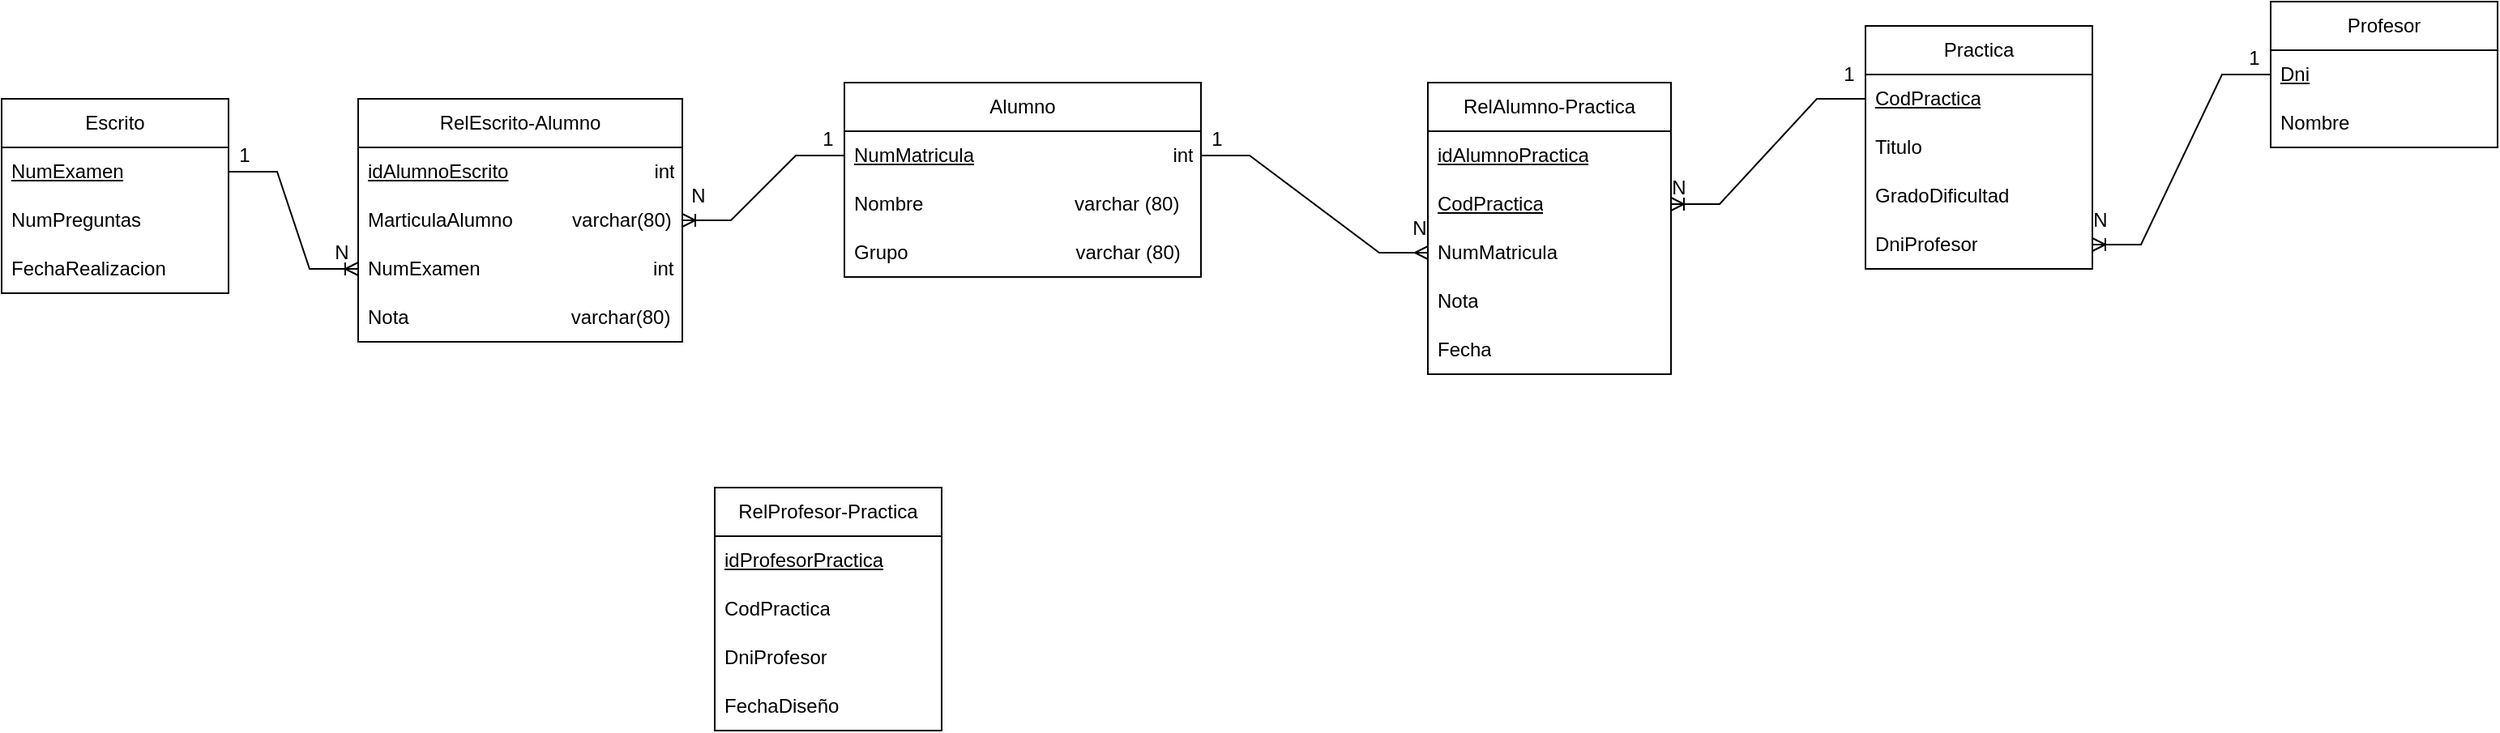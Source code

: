 <mxfile version="27.0.5">
  <diagram name="Página-1" id="xPp2_M8llciqqn24pOAx">
    <mxGraphModel dx="1585" dy="1536" grid="1" gridSize="10" guides="1" tooltips="1" connect="1" arrows="1" fold="1" page="1" pageScale="1" pageWidth="827" pageHeight="1169" math="0" shadow="0">
      <root>
        <mxCell id="0" />
        <mxCell id="1" parent="0" />
        <mxCell id="a4hIZ4BiiUJpr-HaFe81-6" value="Practica" style="swimlane;fontStyle=0;childLayout=stackLayout;horizontal=1;startSize=30;horizontalStack=0;resizeParent=1;resizeParentMax=0;resizeLast=0;collapsible=1;marginBottom=0;whiteSpace=wrap;html=1;" parent="1" vertex="1">
          <mxGeometry x="960" y="-265" width="140" height="150" as="geometry" />
        </mxCell>
        <mxCell id="a4hIZ4BiiUJpr-HaFe81-7" value="&lt;u&gt;CodPractica&lt;/u&gt;" style="text;strokeColor=none;fillColor=none;align=left;verticalAlign=middle;spacingLeft=4;spacingRight=4;overflow=hidden;points=[[0,0.5],[1,0.5]];portConstraint=eastwest;rotatable=0;whiteSpace=wrap;html=1;" parent="a4hIZ4BiiUJpr-HaFe81-6" vertex="1">
          <mxGeometry y="30" width="140" height="30" as="geometry" />
        </mxCell>
        <mxCell id="a4hIZ4BiiUJpr-HaFe81-8" value="Titulo" style="text;strokeColor=none;fillColor=none;align=left;verticalAlign=middle;spacingLeft=4;spacingRight=4;overflow=hidden;points=[[0,0.5],[1,0.5]];portConstraint=eastwest;rotatable=0;whiteSpace=wrap;html=1;" parent="a4hIZ4BiiUJpr-HaFe81-6" vertex="1">
          <mxGeometry y="60" width="140" height="30" as="geometry" />
        </mxCell>
        <mxCell id="a4hIZ4BiiUJpr-HaFe81-9" value="GradoDificultad" style="text;strokeColor=none;fillColor=none;align=left;verticalAlign=middle;spacingLeft=4;spacingRight=4;overflow=hidden;points=[[0,0.5],[1,0.5]];portConstraint=eastwest;rotatable=0;whiteSpace=wrap;html=1;" parent="a4hIZ4BiiUJpr-HaFe81-6" vertex="1">
          <mxGeometry y="90" width="140" height="30" as="geometry" />
        </mxCell>
        <mxCell id="Vk50C9h4Wjug9lOvj_sG-10" value="DniProfesor" style="text;strokeColor=none;fillColor=none;align=left;verticalAlign=middle;spacingLeft=4;spacingRight=4;overflow=hidden;points=[[0,0.5],[1,0.5]];portConstraint=eastwest;rotatable=0;whiteSpace=wrap;html=1;" vertex="1" parent="a4hIZ4BiiUJpr-HaFe81-6">
          <mxGeometry y="120" width="140" height="30" as="geometry" />
        </mxCell>
        <mxCell id="a4hIZ4BiiUJpr-HaFe81-10" value="Profesor" style="swimlane;fontStyle=0;childLayout=stackLayout;horizontal=1;startSize=30;horizontalStack=0;resizeParent=1;resizeParentMax=0;resizeLast=0;collapsible=1;marginBottom=0;whiteSpace=wrap;html=1;" parent="1" vertex="1">
          <mxGeometry x="1210" y="-280" width="140" height="90" as="geometry" />
        </mxCell>
        <mxCell id="a4hIZ4BiiUJpr-HaFe81-11" value="&lt;u&gt;Dni&lt;/u&gt;" style="text;strokeColor=none;fillColor=none;align=left;verticalAlign=middle;spacingLeft=4;spacingRight=4;overflow=hidden;points=[[0,0.5],[1,0.5]];portConstraint=eastwest;rotatable=0;whiteSpace=wrap;html=1;" parent="a4hIZ4BiiUJpr-HaFe81-10" vertex="1">
          <mxGeometry y="30" width="140" height="30" as="geometry" />
        </mxCell>
        <mxCell id="a4hIZ4BiiUJpr-HaFe81-12" value="Nombre" style="text;strokeColor=none;fillColor=none;align=left;verticalAlign=middle;spacingLeft=4;spacingRight=4;overflow=hidden;points=[[0,0.5],[1,0.5]];portConstraint=eastwest;rotatable=0;whiteSpace=wrap;html=1;" parent="a4hIZ4BiiUJpr-HaFe81-10" vertex="1">
          <mxGeometry y="60" width="140" height="30" as="geometry" />
        </mxCell>
        <mxCell id="a4hIZ4BiiUJpr-HaFe81-14" value="Alumno" style="swimlane;fontStyle=0;childLayout=stackLayout;horizontal=1;startSize=30;horizontalStack=0;resizeParent=1;resizeParentMax=0;resizeLast=0;collapsible=1;marginBottom=0;whiteSpace=wrap;html=1;" parent="1" vertex="1">
          <mxGeometry x="330" y="-230" width="220" height="120" as="geometry" />
        </mxCell>
        <mxCell id="a4hIZ4BiiUJpr-HaFe81-15" value="&lt;div style=&quot;text-align: right;&quot;&gt;&lt;u style=&quot;background-color: transparent; color: light-dark(rgb(0, 0, 0), rgb(255, 255, 255));&quot;&gt;NumMatricula&lt;/u&gt;&lt;span style=&quot;background-color: transparent; color: light-dark(rgb(0, 0, 0), rgb(255, 255, 255));&quot;&gt;&amp;nbsp; &amp;nbsp; &amp;nbsp; &amp;nbsp; &amp;nbsp; &amp;nbsp; &amp;nbsp; &amp;nbsp; &lt;span style=&quot;white-space: pre;&quot;&gt;&#x9;&lt;/span&gt;&amp;nbsp; &amp;nbsp; &amp;nbsp; &amp;nbsp; &amp;nbsp; &amp;nbsp; &amp;nbsp; &amp;nbsp; &amp;nbsp;&amp;nbsp;&amp;nbsp;int&lt;/span&gt;&lt;/div&gt;" style="text;strokeColor=none;fillColor=none;align=left;verticalAlign=middle;spacingLeft=4;spacingRight=4;overflow=hidden;points=[[0,0.5],[1,0.5]];portConstraint=eastwest;rotatable=0;whiteSpace=wrap;html=1;" parent="a4hIZ4BiiUJpr-HaFe81-14" vertex="1">
          <mxGeometry y="30" width="220" height="30" as="geometry" />
        </mxCell>
        <mxCell id="a4hIZ4BiiUJpr-HaFe81-16" value="Nombre&amp;nbsp; &amp;nbsp; &amp;nbsp; &amp;nbsp; &amp;nbsp; &amp;nbsp; &amp;nbsp; &amp;nbsp; &amp;nbsp; &amp;nbsp; &amp;nbsp; &amp;nbsp; &amp;nbsp; &amp;nbsp; varchar (80)" style="text;strokeColor=none;fillColor=none;align=left;verticalAlign=middle;spacingLeft=4;spacingRight=4;overflow=hidden;points=[[0,0.5],[1,0.5]];portConstraint=eastwest;rotatable=0;whiteSpace=wrap;html=1;" parent="a4hIZ4BiiUJpr-HaFe81-14" vertex="1">
          <mxGeometry y="60" width="220" height="30" as="geometry" />
        </mxCell>
        <mxCell id="a4hIZ4BiiUJpr-HaFe81-17" value="Grupo&amp;nbsp; &amp;nbsp; &amp;nbsp; &amp;nbsp; &amp;nbsp; &amp;nbsp; &amp;nbsp; &amp;nbsp; &amp;nbsp; &amp;nbsp; &amp;nbsp; &amp;nbsp; &amp;nbsp; &amp;nbsp; &amp;nbsp; &amp;nbsp;varchar (80)" style="text;strokeColor=none;fillColor=none;align=left;verticalAlign=middle;spacingLeft=4;spacingRight=4;overflow=hidden;points=[[0,0.5],[1,0.5]];portConstraint=eastwest;rotatable=0;whiteSpace=wrap;html=1;" parent="a4hIZ4BiiUJpr-HaFe81-14" vertex="1">
          <mxGeometry y="90" width="220" height="30" as="geometry" />
        </mxCell>
        <mxCell id="a4hIZ4BiiUJpr-HaFe81-18" value="Escrito" style="swimlane;fontStyle=0;childLayout=stackLayout;horizontal=1;startSize=30;horizontalStack=0;resizeParent=1;resizeParentMax=0;resizeLast=0;collapsible=1;marginBottom=0;whiteSpace=wrap;html=1;" parent="1" vertex="1">
          <mxGeometry x="-190" y="-220" width="140" height="120" as="geometry" />
        </mxCell>
        <mxCell id="a4hIZ4BiiUJpr-HaFe81-19" value="&lt;u&gt;NumExamen&lt;/u&gt;" style="text;strokeColor=none;fillColor=none;align=left;verticalAlign=middle;spacingLeft=4;spacingRight=4;overflow=hidden;points=[[0,0.5],[1,0.5]];portConstraint=eastwest;rotatable=0;whiteSpace=wrap;html=1;" parent="a4hIZ4BiiUJpr-HaFe81-18" vertex="1">
          <mxGeometry y="30" width="140" height="30" as="geometry" />
        </mxCell>
        <mxCell id="a4hIZ4BiiUJpr-HaFe81-20" value="NumPreguntas" style="text;strokeColor=none;fillColor=none;align=left;verticalAlign=middle;spacingLeft=4;spacingRight=4;overflow=hidden;points=[[0,0.5],[1,0.5]];portConstraint=eastwest;rotatable=0;whiteSpace=wrap;html=1;" parent="a4hIZ4BiiUJpr-HaFe81-18" vertex="1">
          <mxGeometry y="60" width="140" height="30" as="geometry" />
        </mxCell>
        <mxCell id="a4hIZ4BiiUJpr-HaFe81-21" value="FechaRealizacion" style="text;strokeColor=none;fillColor=none;align=left;verticalAlign=middle;spacingLeft=4;spacingRight=4;overflow=hidden;points=[[0,0.5],[1,0.5]];portConstraint=eastwest;rotatable=0;whiteSpace=wrap;html=1;" parent="a4hIZ4BiiUJpr-HaFe81-18" vertex="1">
          <mxGeometry y="90" width="140" height="30" as="geometry" />
        </mxCell>
        <mxCell id="a4hIZ4BiiUJpr-HaFe81-22" value="RelEscrito-Alumno" style="swimlane;fontStyle=0;childLayout=stackLayout;horizontal=1;startSize=30;horizontalStack=0;resizeParent=1;resizeParentMax=0;resizeLast=0;collapsible=1;marginBottom=0;whiteSpace=wrap;html=1;" parent="1" vertex="1">
          <mxGeometry x="30" y="-220" width="200" height="150" as="geometry" />
        </mxCell>
        <mxCell id="a4hIZ4BiiUJpr-HaFe81-32" value="&lt;u&gt;idAlumnoEscrito&lt;/u&gt;&amp;nbsp; &amp;nbsp; &amp;nbsp; &amp;nbsp; &amp;nbsp; &amp;nbsp; &amp;nbsp; &amp;nbsp; &amp;nbsp; &amp;nbsp; &amp;nbsp; &amp;nbsp; &amp;nbsp; &amp;nbsp;int" style="text;strokeColor=none;fillColor=none;align=left;verticalAlign=middle;spacingLeft=4;spacingRight=4;overflow=hidden;points=[[0,0.5],[1,0.5]];portConstraint=eastwest;rotatable=0;whiteSpace=wrap;html=1;" parent="a4hIZ4BiiUJpr-HaFe81-22" vertex="1">
          <mxGeometry y="30" width="200" height="30" as="geometry" />
        </mxCell>
        <mxCell id="a4hIZ4BiiUJpr-HaFe81-23" value="MarticulaAlumno&amp;nbsp; &amp;nbsp; &amp;nbsp; &amp;nbsp; &amp;nbsp; &amp;nbsp;varchar(80)" style="text;strokeColor=none;fillColor=none;align=left;verticalAlign=middle;spacingLeft=4;spacingRight=4;overflow=hidden;points=[[0,0.5],[1,0.5]];portConstraint=eastwest;rotatable=0;whiteSpace=wrap;html=1;" parent="a4hIZ4BiiUJpr-HaFe81-22" vertex="1">
          <mxGeometry y="60" width="200" height="30" as="geometry" />
        </mxCell>
        <mxCell id="a4hIZ4BiiUJpr-HaFe81-24" value="NumExamen&amp;nbsp; &amp;nbsp; &amp;nbsp; &amp;nbsp; &amp;nbsp; &amp;nbsp; &amp;nbsp; &amp;nbsp; &amp;nbsp; &amp;nbsp; &amp;nbsp; &amp;nbsp; &amp;nbsp; &amp;nbsp; &amp;nbsp; &amp;nbsp; int" style="text;strokeColor=none;fillColor=none;align=left;verticalAlign=middle;spacingLeft=4;spacingRight=4;overflow=hidden;points=[[0,0.5],[1,0.5]];portConstraint=eastwest;rotatable=0;whiteSpace=wrap;html=1;" parent="a4hIZ4BiiUJpr-HaFe81-22" vertex="1">
          <mxGeometry y="90" width="200" height="30" as="geometry" />
        </mxCell>
        <mxCell id="a4hIZ4BiiUJpr-HaFe81-25" value="Nota&amp;nbsp; &amp;nbsp; &amp;nbsp; &amp;nbsp; &amp;nbsp; &amp;nbsp; &amp;nbsp; &amp;nbsp; &amp;nbsp; &amp;nbsp; &amp;nbsp; &amp;nbsp; &amp;nbsp; &amp;nbsp; &amp;nbsp; varchar(80)" style="text;strokeColor=none;fillColor=none;align=left;verticalAlign=middle;spacingLeft=4;spacingRight=4;overflow=hidden;points=[[0,0.5],[1,0.5]];portConstraint=eastwest;rotatable=0;whiteSpace=wrap;html=1;" parent="a4hIZ4BiiUJpr-HaFe81-22" vertex="1">
          <mxGeometry y="120" width="200" height="30" as="geometry" />
        </mxCell>
        <mxCell id="a4hIZ4BiiUJpr-HaFe81-26" value="RelAlumno-Practica" style="swimlane;fontStyle=0;childLayout=stackLayout;horizontal=1;startSize=30;horizontalStack=0;resizeParent=1;resizeParentMax=0;resizeLast=0;collapsible=1;marginBottom=0;whiteSpace=wrap;html=1;" parent="1" vertex="1">
          <mxGeometry x="690" y="-230" width="150" height="180" as="geometry" />
        </mxCell>
        <mxCell id="a4hIZ4BiiUJpr-HaFe81-33" value="&lt;u&gt;idAlumnoPractica&lt;/u&gt;" style="text;strokeColor=none;fillColor=none;align=left;verticalAlign=middle;spacingLeft=4;spacingRight=4;overflow=hidden;points=[[0,0.5],[1,0.5]];portConstraint=eastwest;rotatable=0;whiteSpace=wrap;html=1;" parent="a4hIZ4BiiUJpr-HaFe81-26" vertex="1">
          <mxGeometry y="30" width="150" height="30" as="geometry" />
        </mxCell>
        <mxCell id="a4hIZ4BiiUJpr-HaFe81-27" value="&lt;u&gt;CodPractica&lt;/u&gt;" style="text;strokeColor=none;fillColor=none;align=left;verticalAlign=middle;spacingLeft=4;spacingRight=4;overflow=hidden;points=[[0,0.5],[1,0.5]];portConstraint=eastwest;rotatable=0;whiteSpace=wrap;html=1;" parent="a4hIZ4BiiUJpr-HaFe81-26" vertex="1">
          <mxGeometry y="60" width="150" height="30" as="geometry" />
        </mxCell>
        <mxCell id="a4hIZ4BiiUJpr-HaFe81-28" value="NumMatricula" style="text;strokeColor=none;fillColor=none;align=left;verticalAlign=middle;spacingLeft=4;spacingRight=4;overflow=hidden;points=[[0,0.5],[1,0.5]];portConstraint=eastwest;rotatable=0;whiteSpace=wrap;html=1;" parent="a4hIZ4BiiUJpr-HaFe81-26" vertex="1">
          <mxGeometry y="90" width="150" height="30" as="geometry" />
        </mxCell>
        <mxCell id="a4hIZ4BiiUJpr-HaFe81-30" value="Nota" style="text;strokeColor=none;fillColor=none;align=left;verticalAlign=middle;spacingLeft=4;spacingRight=4;overflow=hidden;points=[[0,0.5],[1,0.5]];portConstraint=eastwest;rotatable=0;whiteSpace=wrap;html=1;" parent="a4hIZ4BiiUJpr-HaFe81-26" vertex="1">
          <mxGeometry y="120" width="150" height="30" as="geometry" />
        </mxCell>
        <mxCell id="a4hIZ4BiiUJpr-HaFe81-31" value="Fecha" style="text;strokeColor=none;fillColor=none;align=left;verticalAlign=middle;spacingLeft=4;spacingRight=4;overflow=hidden;points=[[0,0.5],[1,0.5]];portConstraint=eastwest;rotatable=0;whiteSpace=wrap;html=1;" parent="a4hIZ4BiiUJpr-HaFe81-26" vertex="1">
          <mxGeometry y="150" width="150" height="30" as="geometry" />
        </mxCell>
        <mxCell id="a4hIZ4BiiUJpr-HaFe81-35" value="RelProfesor-Practica" style="swimlane;fontStyle=0;childLayout=stackLayout;horizontal=1;startSize=30;horizontalStack=0;resizeParent=1;resizeParentMax=0;resizeLast=0;collapsible=1;marginBottom=0;whiteSpace=wrap;html=1;" parent="1" vertex="1">
          <mxGeometry x="250" y="20" width="140" height="150" as="geometry" />
        </mxCell>
        <mxCell id="a4hIZ4BiiUJpr-HaFe81-40" value="&lt;u&gt;idProfesorPractica&lt;/u&gt;" style="text;strokeColor=none;fillColor=none;align=left;verticalAlign=middle;spacingLeft=4;spacingRight=4;overflow=hidden;points=[[0,0.5],[1,0.5]];portConstraint=eastwest;rotatable=0;whiteSpace=wrap;html=1;" parent="a4hIZ4BiiUJpr-HaFe81-35" vertex="1">
          <mxGeometry y="30" width="140" height="30" as="geometry" />
        </mxCell>
        <mxCell id="a4hIZ4BiiUJpr-HaFe81-38" value="CodPractica" style="text;strokeColor=none;fillColor=none;align=left;verticalAlign=middle;spacingLeft=4;spacingRight=4;overflow=hidden;points=[[0,0.5],[1,0.5]];portConstraint=eastwest;rotatable=0;whiteSpace=wrap;html=1;" parent="a4hIZ4BiiUJpr-HaFe81-35" vertex="1">
          <mxGeometry y="60" width="140" height="30" as="geometry" />
        </mxCell>
        <mxCell id="a4hIZ4BiiUJpr-HaFe81-36" value="DniProfesor" style="text;strokeColor=none;fillColor=none;align=left;verticalAlign=middle;spacingLeft=4;spacingRight=4;overflow=hidden;points=[[0,0.5],[1,0.5]];portConstraint=eastwest;rotatable=0;whiteSpace=wrap;html=1;" parent="a4hIZ4BiiUJpr-HaFe81-35" vertex="1">
          <mxGeometry y="90" width="140" height="30" as="geometry" />
        </mxCell>
        <mxCell id="a4hIZ4BiiUJpr-HaFe81-39" value="FechaDiseño" style="text;strokeColor=none;fillColor=none;align=left;verticalAlign=middle;spacingLeft=4;spacingRight=4;overflow=hidden;points=[[0,0.5],[1,0.5]];portConstraint=eastwest;rotatable=0;whiteSpace=wrap;html=1;" parent="a4hIZ4BiiUJpr-HaFe81-35" vertex="1">
          <mxGeometry y="120" width="140" height="30" as="geometry" />
        </mxCell>
        <mxCell id="a4hIZ4BiiUJpr-HaFe81-43" value="N" style="text;html=1;align=center;verticalAlign=middle;whiteSpace=wrap;rounded=0;" parent="1" vertex="1">
          <mxGeometry x="210" y="-175" width="60" height="30" as="geometry" />
        </mxCell>
        <mxCell id="a4hIZ4BiiUJpr-HaFe81-45" value="1" style="text;html=1;align=center;verticalAlign=middle;whiteSpace=wrap;rounded=0;" parent="1" vertex="1">
          <mxGeometry x="290" y="-210" width="60" height="30" as="geometry" />
        </mxCell>
        <mxCell id="a4hIZ4BiiUJpr-HaFe81-47" value="1" style="text;html=1;align=center;verticalAlign=middle;whiteSpace=wrap;rounded=0;" parent="1" vertex="1">
          <mxGeometry x="-70" y="-200" width="60" height="30" as="geometry" />
        </mxCell>
        <mxCell id="a4hIZ4BiiUJpr-HaFe81-48" value="N" style="text;html=1;align=center;verticalAlign=middle;whiteSpace=wrap;rounded=0;" parent="1" vertex="1">
          <mxGeometry x="-10" y="-140" width="60" height="30" as="geometry" />
        </mxCell>
        <mxCell id="a4hIZ4BiiUJpr-HaFe81-51" value="" style="edgeStyle=entityRelationEdgeStyle;fontSize=12;html=1;endArrow=ERoneToMany;rounded=0;exitX=1;exitY=0.5;exitDx=0;exitDy=0;entryX=0;entryY=0.5;entryDx=0;entryDy=0;" parent="1" source="a4hIZ4BiiUJpr-HaFe81-19" target="a4hIZ4BiiUJpr-HaFe81-24" edge="1">
          <mxGeometry width="100" height="100" relative="1" as="geometry">
            <mxPoint x="-30" y="-160" as="sourcePoint" />
            <mxPoint x="90" y="-340" as="targetPoint" />
          </mxGeometry>
        </mxCell>
        <mxCell id="Vk50C9h4Wjug9lOvj_sG-1" value="" style="edgeStyle=entityRelationEdgeStyle;fontSize=12;html=1;endArrow=ERoneToMany;rounded=0;exitX=0;exitY=0.5;exitDx=0;exitDy=0;entryX=1;entryY=0.5;entryDx=0;entryDy=0;" edge="1" parent="1" source="a4hIZ4BiiUJpr-HaFe81-15" target="a4hIZ4BiiUJpr-HaFe81-23">
          <mxGeometry width="100" height="100" relative="1" as="geometry">
            <mxPoint x="350" y="-195" as="sourcePoint" />
            <mxPoint x="290" y="-100" as="targetPoint" />
            <Array as="points">
              <mxPoint x="320" y="-150" />
              <mxPoint x="290" y="-140" />
              <mxPoint x="270" y="-145" />
              <mxPoint x="290" y="-140" />
              <mxPoint x="320" y="-160" />
            </Array>
          </mxGeometry>
        </mxCell>
        <mxCell id="Vk50C9h4Wjug9lOvj_sG-2" value="" style="edgeStyle=entityRelationEdgeStyle;fontSize=12;html=1;endArrow=ERmany;rounded=0;exitX=1;exitY=0.5;exitDx=0;exitDy=0;entryX=0;entryY=0.5;entryDx=0;entryDy=0;" edge="1" parent="1" source="a4hIZ4BiiUJpr-HaFe81-15" target="a4hIZ4BiiUJpr-HaFe81-28">
          <mxGeometry width="100" height="100" relative="1" as="geometry">
            <mxPoint x="470" y="30" as="sourcePoint" />
            <mxPoint x="570" y="-70" as="targetPoint" />
            <Array as="points">
              <mxPoint x="620" y="-155" />
              <mxPoint x="620" y="-180" />
            </Array>
          </mxGeometry>
        </mxCell>
        <mxCell id="Vk50C9h4Wjug9lOvj_sG-3" value="1" style="text;html=1;align=center;verticalAlign=middle;whiteSpace=wrap;rounded=0;" vertex="1" parent="1">
          <mxGeometry x="530" y="-210" width="60" height="30" as="geometry" />
        </mxCell>
        <mxCell id="Vk50C9h4Wjug9lOvj_sG-4" value="N" style="text;html=1;align=center;verticalAlign=middle;whiteSpace=wrap;rounded=0;" vertex="1" parent="1">
          <mxGeometry x="610" y="-155" width="150" height="30" as="geometry" />
        </mxCell>
        <mxCell id="Vk50C9h4Wjug9lOvj_sG-6" value="" style="edgeStyle=entityRelationEdgeStyle;fontSize=12;html=1;endArrow=ERoneToMany;rounded=0;exitX=0;exitY=0.5;exitDx=0;exitDy=0;entryX=1;entryY=0.5;entryDx=0;entryDy=0;" edge="1" parent="1" source="a4hIZ4BiiUJpr-HaFe81-7" target="a4hIZ4BiiUJpr-HaFe81-27">
          <mxGeometry width="100" height="100" relative="1" as="geometry">
            <mxPoint x="850" y="-145" as="sourcePoint" />
            <mxPoint x="950" y="-245" as="targetPoint" />
            <Array as="points">
              <mxPoint x="920" y="-150" />
              <mxPoint x="860" y="-140" />
            </Array>
          </mxGeometry>
        </mxCell>
        <mxCell id="Vk50C9h4Wjug9lOvj_sG-7" value="N" style="text;html=1;align=center;verticalAlign=middle;whiteSpace=wrap;rounded=0;" vertex="1" parent="1">
          <mxGeometry x="770" y="-180" width="150" height="30" as="geometry" />
        </mxCell>
        <mxCell id="Vk50C9h4Wjug9lOvj_sG-8" value="1" style="text;html=1;align=center;verticalAlign=middle;whiteSpace=wrap;rounded=0;" vertex="1" parent="1">
          <mxGeometry x="920" y="-250" width="60" height="30" as="geometry" />
        </mxCell>
        <mxCell id="Vk50C9h4Wjug9lOvj_sG-9" value="" style="edgeStyle=entityRelationEdgeStyle;fontSize=12;html=1;endArrow=ERoneToMany;rounded=0;exitX=0;exitY=0.5;exitDx=0;exitDy=0;entryX=1;entryY=0.5;entryDx=0;entryDy=0;" edge="1" parent="1" source="a4hIZ4BiiUJpr-HaFe81-11" target="Vk50C9h4Wjug9lOvj_sG-10">
          <mxGeometry width="100" height="100" relative="1" as="geometry">
            <mxPoint x="1090" y="20" as="sourcePoint" />
            <mxPoint x="1190" y="-80" as="targetPoint" />
          </mxGeometry>
        </mxCell>
        <mxCell id="Vk50C9h4Wjug9lOvj_sG-11" value="N" style="text;html=1;align=center;verticalAlign=middle;whiteSpace=wrap;rounded=0;" vertex="1" parent="1">
          <mxGeometry x="1030" y="-160" width="150" height="30" as="geometry" />
        </mxCell>
        <mxCell id="Vk50C9h4Wjug9lOvj_sG-13" value="1" style="text;html=1;align=center;verticalAlign=middle;whiteSpace=wrap;rounded=0;" vertex="1" parent="1">
          <mxGeometry x="1170" y="-260" width="60" height="30" as="geometry" />
        </mxCell>
      </root>
    </mxGraphModel>
  </diagram>
</mxfile>

